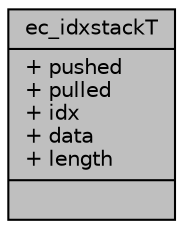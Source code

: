 digraph "ec_idxstackT"
{
 // INTERACTIVE_SVG=YES
  edge [fontname="Helvetica",fontsize="10",labelfontname="Helvetica",labelfontsize="10"];
  node [fontname="Helvetica",fontsize="10",shape=record];
  Node1 [label="{ec_idxstackT\n|+ pushed\l+ pulled\l+ idx\l+ data\l+ length\l|}",height=0.2,width=0.4,color="black", fillcolor="grey75", style="filled" fontcolor="black"];
}
